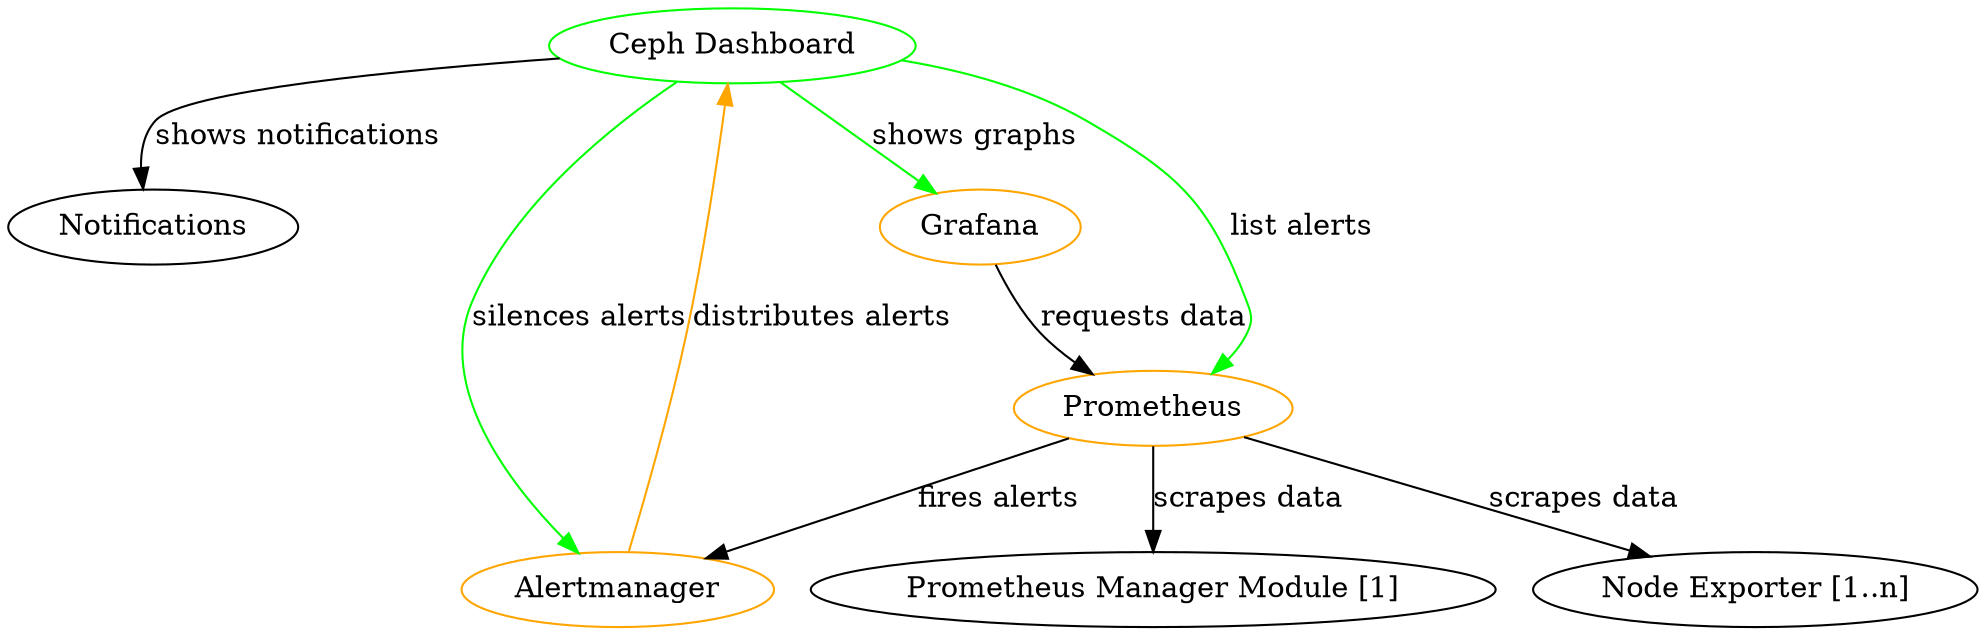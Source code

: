 digraph G {
    rankdir=TB
    "Ceph Dashboard" [color="green"];
    "Ceph Dashboard" -> Notifications [label="shows notifications"];
    "Ceph Dashboard" -> Alertmanager [label="silences alerts", color="green"];
    "Ceph Dashboard" -> Grafana [label="shows graphs", color="green"];
    "Ceph Dashboard" -> Prometheus [label="list alerts", color="green"];
    Prometheus [color="orange"];
    Prometheus -> "Node Exporter [1..n]" [label="scrapes data"];
    Prometheus -> "Prometheus Manager Module [1]" [label="scrapes data"];
    Prometheus -> Alertmanager [label="fires alerts"];
    Alertmanager -> "Ceph Dashboard" [label="distributes alerts", color="orange"];
    Alertmanager [color="orange"];
    Grafana[color="orange"];
    Grafana -> Prometheus [label="requests data"];
    // Notifications[color=green];
}
